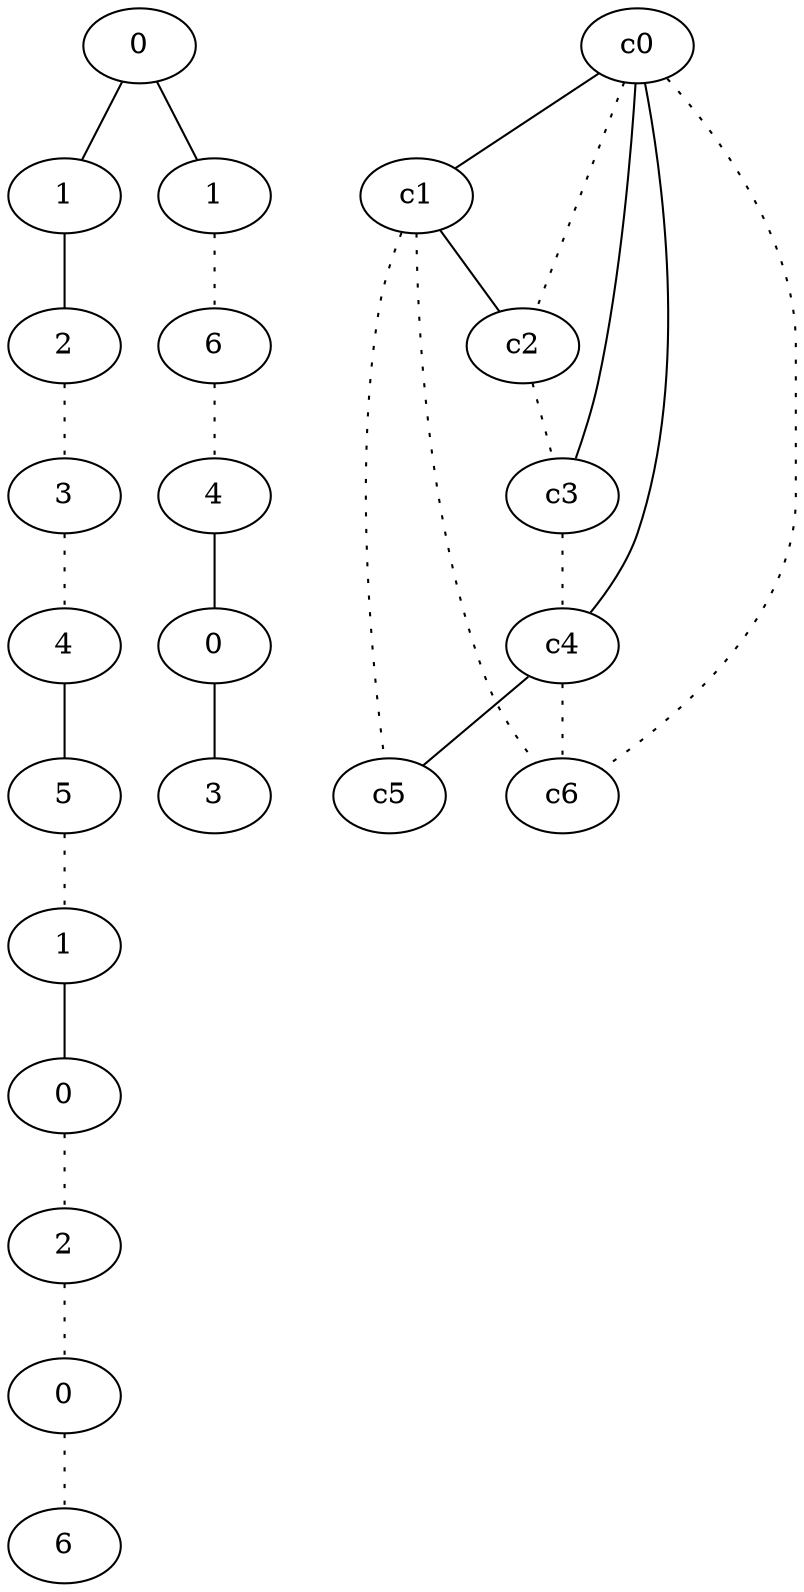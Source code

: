 graph {
a0[label=0];
a1[label=1];
a2[label=2];
a3[label=3];
a4[label=4];
a5[label=5];
a6[label=1];
a7[label=0];
a8[label=2];
a9[label=0];
a10[label=6];
a11[label=1];
a12[label=6];
a13[label=4];
a14[label=0];
a15[label=3];
a0 -- a1;
a0 -- a11;
a1 -- a2;
a2 -- a3 [style=dotted];
a3 -- a4 [style=dotted];
a4 -- a5;
a5 -- a6 [style=dotted];
a6 -- a7;
a7 -- a8 [style=dotted];
a8 -- a9 [style=dotted];
a9 -- a10 [style=dotted];
a11 -- a12 [style=dotted];
a12 -- a13 [style=dotted];
a13 -- a14;
a14 -- a15;
c0 -- c1;
c0 -- c2 [style=dotted];
c0 -- c3;
c0 -- c4;
c0 -- c6 [style=dotted];
c1 -- c2;
c1 -- c5 [style=dotted];
c1 -- c6 [style=dotted];
c2 -- c3 [style=dotted];
c3 -- c4 [style=dotted];
c4 -- c5;
c4 -- c6 [style=dotted];
}

